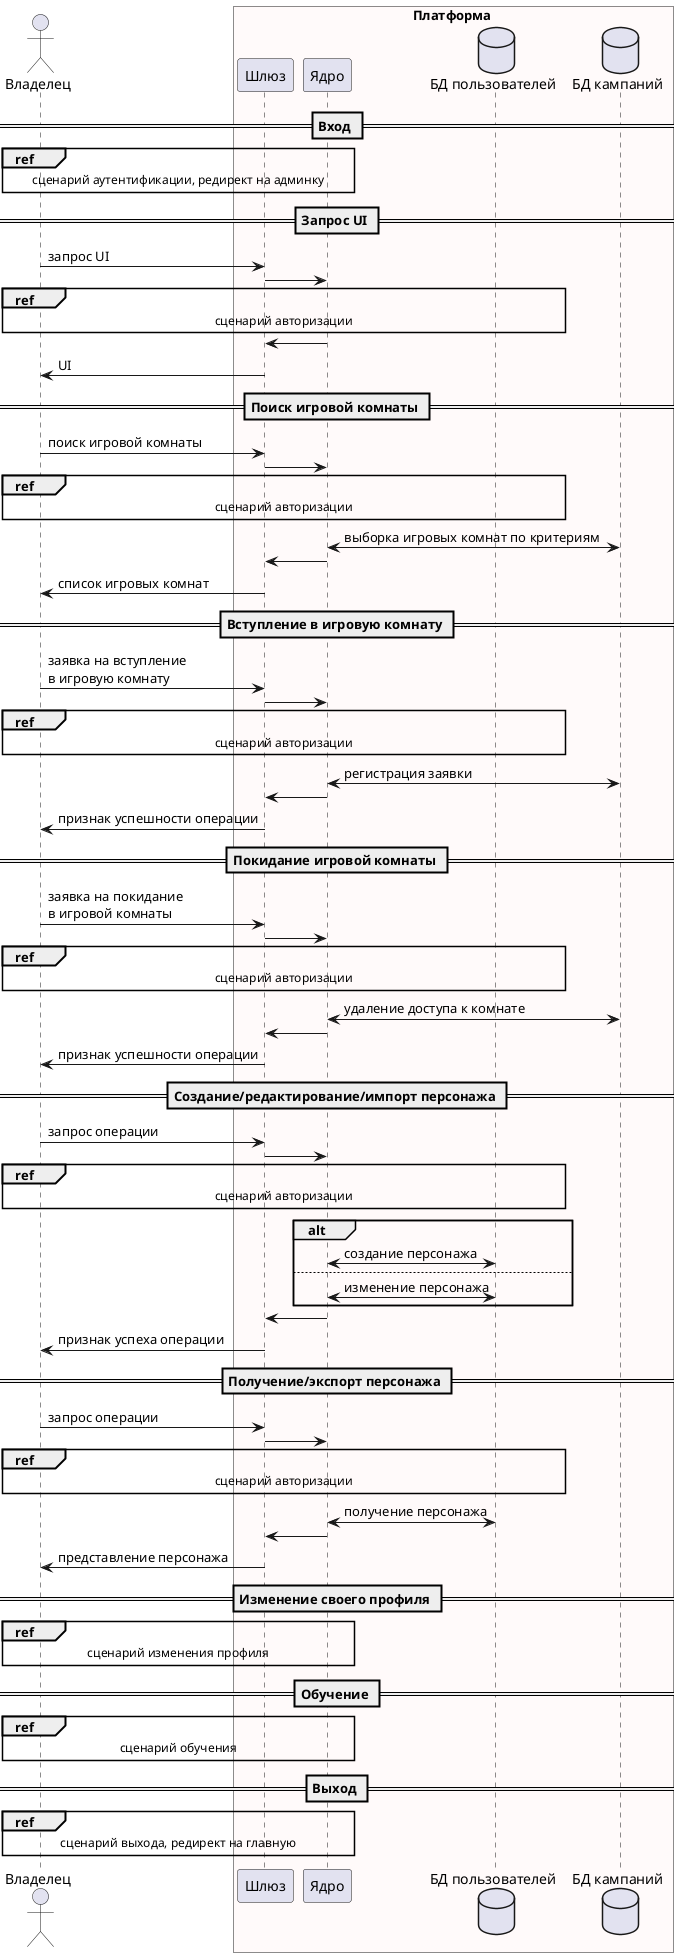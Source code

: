 @startuml
actor "Владелец" as user
box Платформа #Snow
participant "Шлюз" as gateway
participant "Ядро" as core
database "БД пользователей" as userDB
database "БД кампаний" as roomDB
end box

== Вход ==
ref over user, gateway, core: сценарий аутентификации, редирект на админку

== Запрос UI ==
user->gateway: запрос UI
gateway->core
ref over user, gateway, core, userDB: сценарий авторизации
core -> gateway
gateway -> user: UI

== Поиск игровой комнаты ==
user->gateway: поиск игровой комнаты
gateway->core
ref over user, gateway, core, userDB: сценарий авторизации
core <-> roomDB: выборка игровых комнат по критериям
core -> gateway
gateway -> user: список игровых комнат

== Вступление в игровую комнату ==
user->gateway: заявка на вступление\nв игровую комнату
gateway->core
ref over user, gateway, core, userDB: сценарий авторизации
core <-> roomDB: регистрация заявки
core -> gateway
gateway -> user: признак успешности операции

== Покидание игровой комнаты ==
user->gateway: заявка на покидание\nв игровой комнаты
gateway->core
ref over user, gateway, core, userDB: сценарий авторизации
core <-> roomDB: удаление доступа к комнате
core -> gateway
gateway -> user: признак успешности операции

== Создание/редактирование/импорт персонажа ==
user->gateway: запрос операции
gateway->core
ref over user, gateway, core, userDB: сценарий авторизации
alt
core <-> userDB: создание персонажа
else
core <-> userDB: изменение персонажа
end
core -> gateway
gateway -> user: признак успеха операции

== Получение/экспорт персонажа ==
user->gateway: запрос операции
gateway->core
ref over user, gateway, core, userDB: сценарий авторизации
core <-> userDB: получение персонажа
core -> gateway
gateway -> user: представление персонажа

== Изменение своего профиля ==
ref over user, gateway, core: сценарий изменения профиля

== Обучение ==
ref over user, gateway, core: сценарий обучения

== Выход ==
ref over user, gateway, core: сценарий выхода, редирект на главную
@enduml
